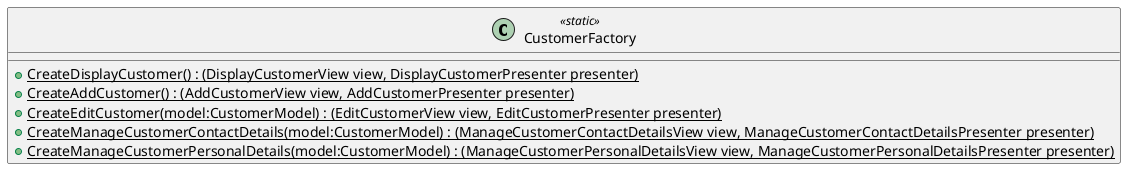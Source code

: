 @startuml
class CustomerFactory <<static>> {
    + {static} CreateDisplayCustomer() : (DisplayCustomerView view, DisplayCustomerPresenter presenter)
    + {static} CreateAddCustomer() : (AddCustomerView view, AddCustomerPresenter presenter)
    + {static} CreateEditCustomer(model:CustomerModel) : (EditCustomerView view, EditCustomerPresenter presenter)
    + {static} CreateManageCustomerContactDetails(model:CustomerModel) : (ManageCustomerContactDetailsView view, ManageCustomerContactDetailsPresenter presenter)
    + {static} CreateManageCustomerPersonalDetails(model:CustomerModel) : (ManageCustomerPersonalDetailsView view, ManageCustomerPersonalDetailsPresenter presenter)
}
@enduml
